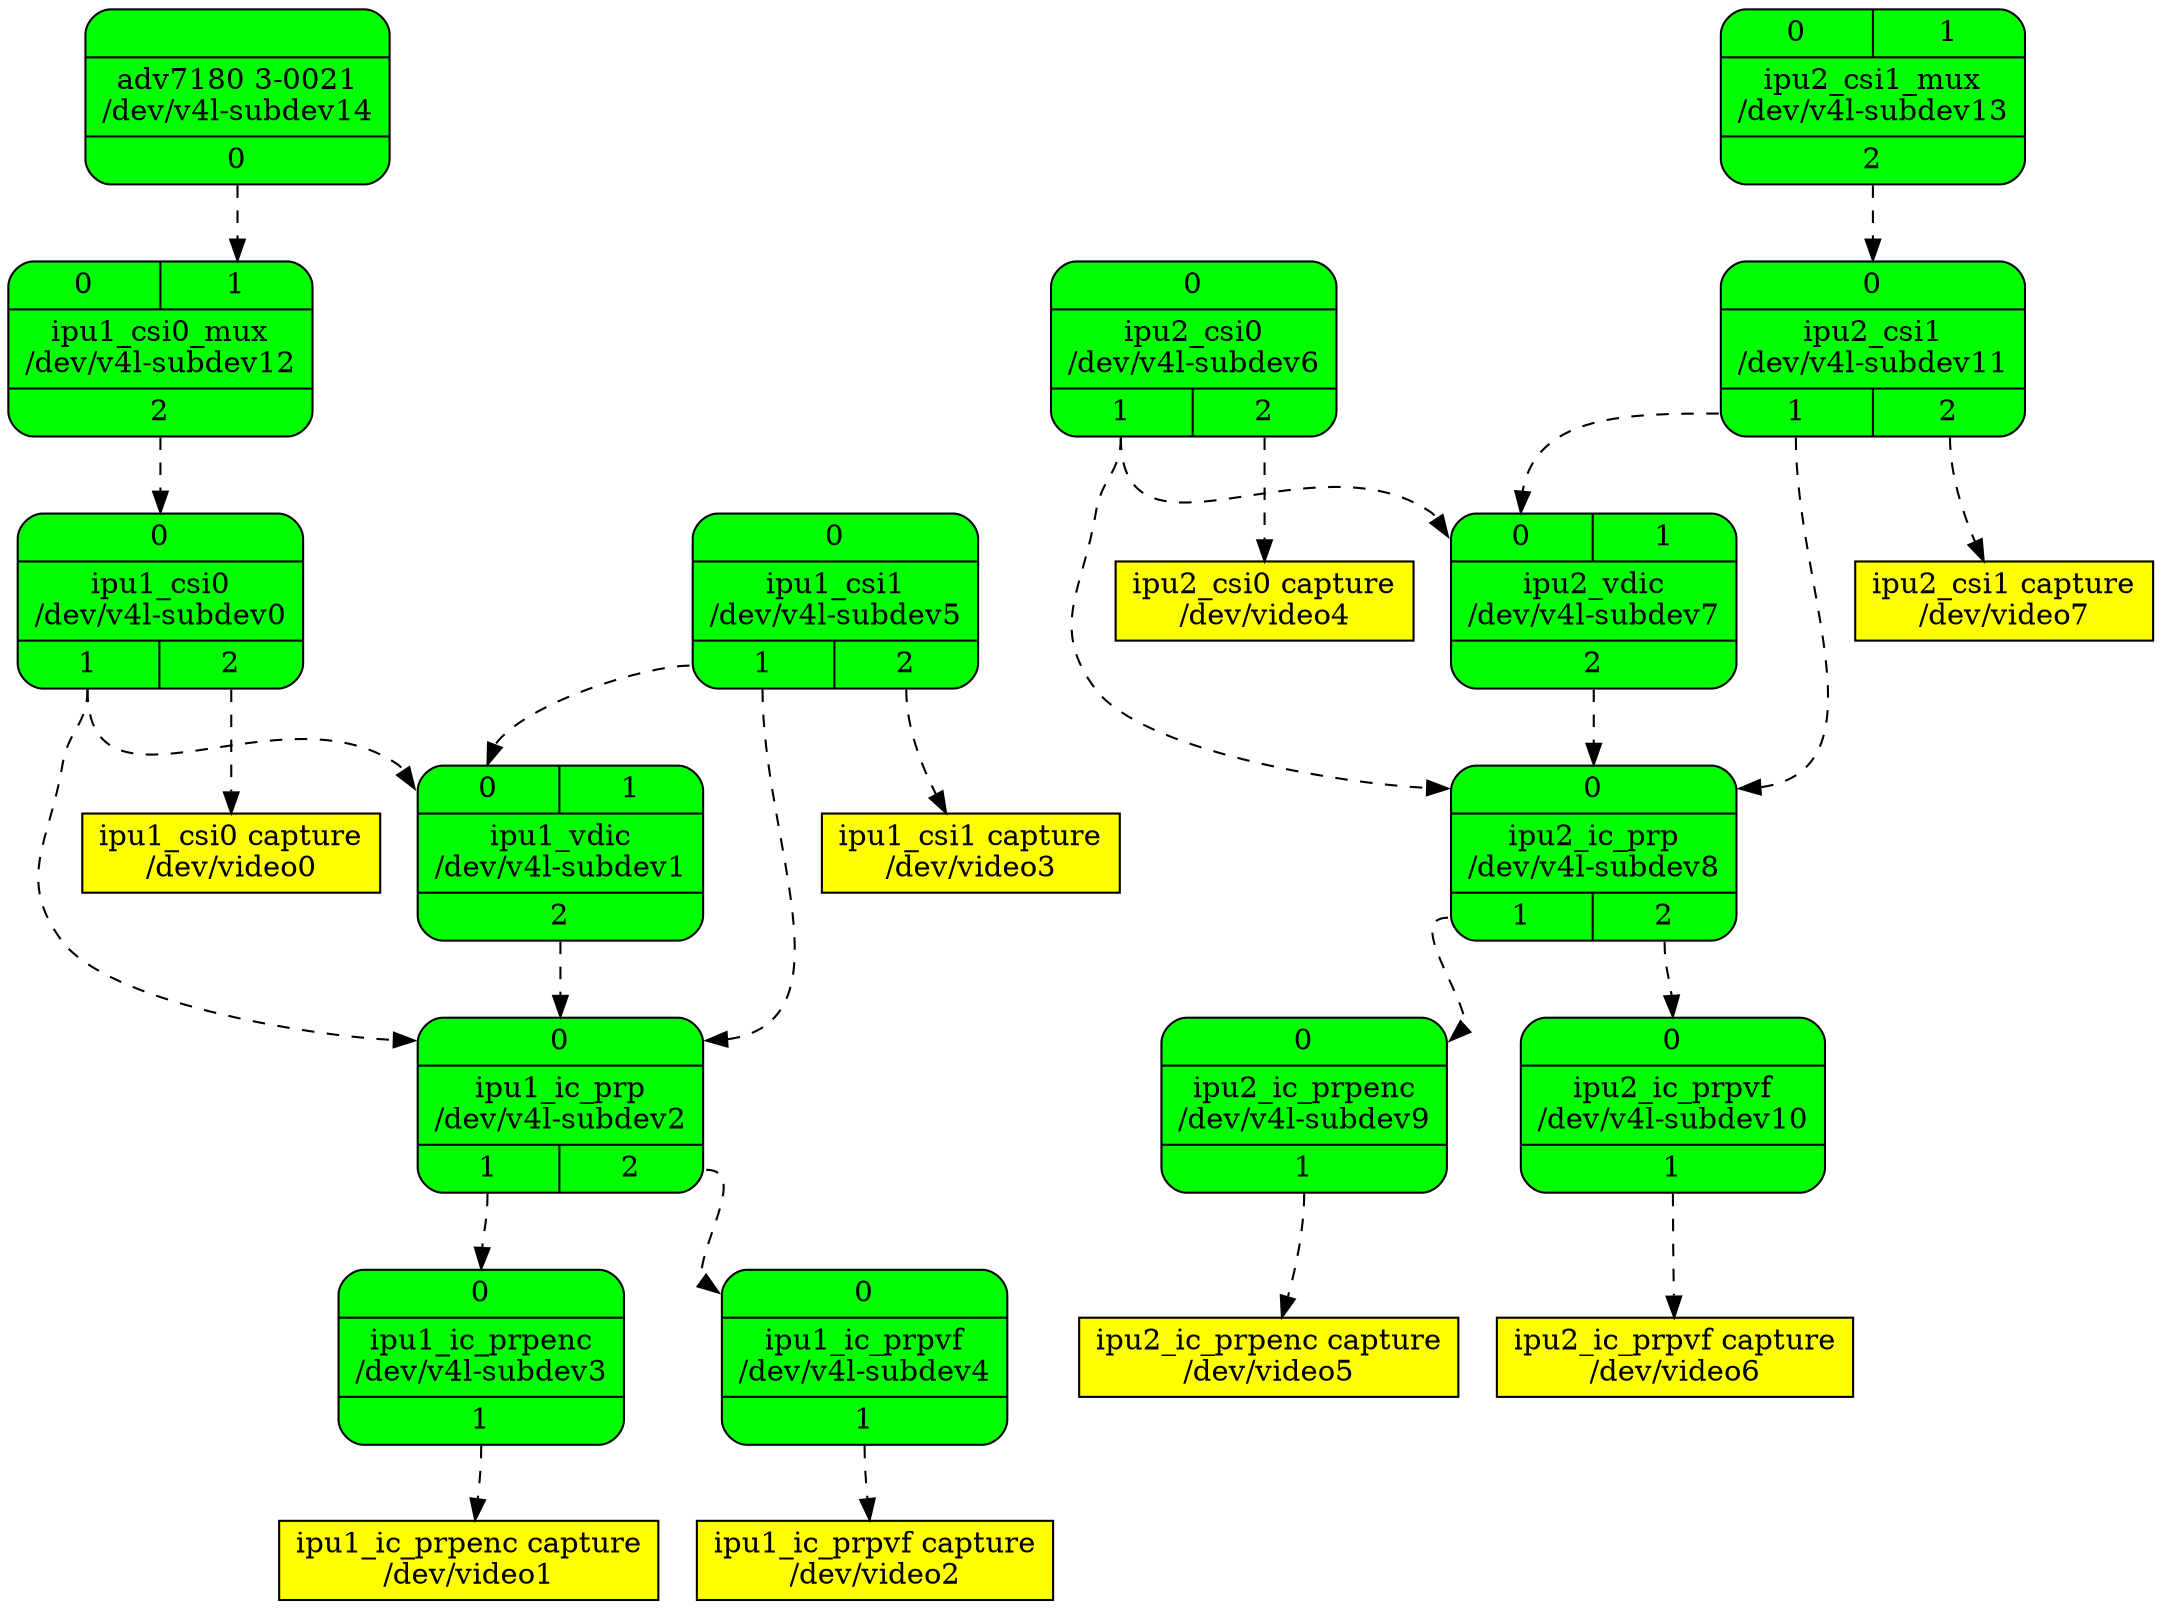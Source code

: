 digraph board {
	rankdir=TB
	n00000001 [label="{{<port0> 0} | ipu1_csi0\n/dev/v4l-subdev0 | {<port1> 1 | <port2> 2}}", shape=Mrecord, style=filled, fillcolor=green]
	n00000001:port2 -> n00000005 [style=dashed]
	n00000001:port1 -> n0000000f:port0 [style=dashed]
	n00000001:port1 -> n0000000b:port0 [style=dashed]
	n00000005 [label="ipu1_csi0 capture\n/dev/video0", shape=box, style=filled, fillcolor=yellow]
	n0000000b [label="{{<port0> 0 | <port1> 1} | ipu1_vdic\n/dev/v4l-subdev1 | {<port2> 2}}", shape=Mrecord, style=filled, fillcolor=green]
	n0000000b:port2 -> n0000000f:port0 [style=dashed]
	n0000000f [label="{{<port0> 0} | ipu1_ic_prp\n/dev/v4l-subdev2 | {<port1> 1 | <port2> 2}}", shape=Mrecord, style=filled, fillcolor=green]
	n0000000f:port1 -> n00000013:port0 [style=dashed]
	n0000000f:port2 -> n0000001c:port0 [style=dashed]
	n00000013 [label="{{<port0> 0} | ipu1_ic_prpenc\n/dev/v4l-subdev3 | {<port1> 1}}", shape=Mrecord, style=filled, fillcolor=green]
	n00000013:port1 -> n00000016 [style=dashed]
	n00000016 [label="ipu1_ic_prpenc capture\n/dev/video1", shape=box, style=filled, fillcolor=yellow]
	n0000001c [label="{{<port0> 0} | ipu1_ic_prpvf\n/dev/v4l-subdev4 | {<port1> 1}}", shape=Mrecord, style=filled, fillcolor=green]
	n0000001c:port1 -> n0000001f [style=dashed]
	n0000001f [label="ipu1_ic_prpvf capture\n/dev/video2", shape=box, style=filled, fillcolor=yellow]
	n0000002f [label="{{<port0> 0} | ipu1_csi1\n/dev/v4l-subdev5 | {<port1> 1 | <port2> 2}}", shape=Mrecord, style=filled, fillcolor=green]
	n0000002f:port2 -> n00000033 [style=dashed]
	n0000002f:port1 -> n0000000f:port0 [style=dashed]
	n0000002f:port1 -> n0000000b:port0 [style=dashed]
	n00000033 [label="ipu1_csi1 capture\n/dev/video3", shape=box, style=filled, fillcolor=yellow]
	n0000003d [label="{{<port0> 0} | ipu2_csi0\n/dev/v4l-subdev6 | {<port1> 1 | <port2> 2}}", shape=Mrecord, style=filled, fillcolor=green]
	n0000003d:port2 -> n00000041 [style=dashed]
	n0000003d:port1 -> n0000004b:port0 [style=dashed]
	n0000003d:port1 -> n00000047:port0 [style=dashed]
	n00000041 [label="ipu2_csi0 capture\n/dev/video4", shape=box, style=filled, fillcolor=yellow]
	n00000047 [label="{{<port0> 0 | <port1> 1} | ipu2_vdic\n/dev/v4l-subdev7 | {<port2> 2}}", shape=Mrecord, style=filled, fillcolor=green]
	n00000047:port2 -> n0000004b:port0 [style=dashed]
	n0000004b [label="{{<port0> 0} | ipu2_ic_prp\n/dev/v4l-subdev8 | {<port1> 1 | <port2> 2}}", shape=Mrecord, style=filled, fillcolor=green]
	n0000004b:port1 -> n0000004f:port0 [style=dashed]
	n0000004b:port2 -> n00000058:port0 [style=dashed]
	n0000004f [label="{{<port0> 0} | ipu2_ic_prpenc\n/dev/v4l-subdev9 | {<port1> 1}}", shape=Mrecord, style=filled, fillcolor=green]
	n0000004f:port1 -> n00000052 [style=dashed]
	n00000052 [label="ipu2_ic_prpenc capture\n/dev/video5", shape=box, style=filled, fillcolor=yellow]
	n00000058 [label="{{<port0> 0} | ipu2_ic_prpvf\n/dev/v4l-subdev10 | {<port1> 1}}", shape=Mrecord, style=filled, fillcolor=green]
	n00000058:port1 -> n0000005b [style=dashed]
	n0000005b [label="ipu2_ic_prpvf capture\n/dev/video6", shape=box, style=filled, fillcolor=yellow]
	n0000006b [label="{{<port0> 0} | ipu2_csi1\n/dev/v4l-subdev11 | {<port1> 1 | <port2> 2}}", shape=Mrecord, style=filled, fillcolor=green]
	n0000006b:port2 -> n0000006f [style=dashed]
	n0000006b:port1 -> n0000004b:port0 [style=dashed]
	n0000006b:port1 -> n00000047:port0 [style=dashed]
	n0000006f [label="ipu2_csi1 capture\n/dev/video7", shape=box, style=filled, fillcolor=yellow]
	n00000079 [label="{{<port0> 0 | <port1> 1} | ipu1_csi0_mux\n/dev/v4l-subdev12 | {<port2> 2}}", shape=Mrecord, style=filled, fillcolor=green]
	n00000079:port2 -> n00000001:port0 [style=dashed]
	n0000007d [label="{{<port0> 0 | <port1> 1} | ipu2_csi1_mux\n/dev/v4l-subdev13 | {<port2> 2}}", shape=Mrecord, style=filled, fillcolor=green]
	n0000007d:port2 -> n0000006b:port0 [style=dashed]
	n00000081 [label="{{} | adv7180 3-0021\n/dev/v4l-subdev14 | {<port0> 0}}", shape=Mrecord, style=filled, fillcolor=green]
	n00000081:port0 -> n00000079:port1 [style=dashed]
}
